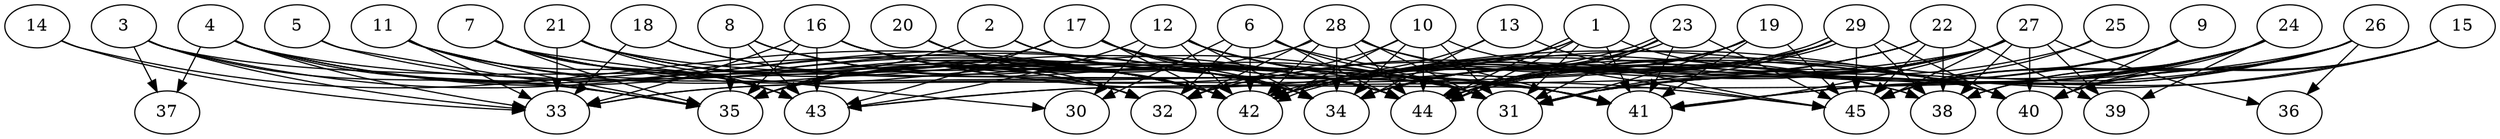 // DAG automatically generated by daggen at Thu Oct  3 14:07:24 2019
// ./daggen --dot -n 45 --ccr 0.3 --fat 0.9 --regular 0.9 --density 0.9 --mindata 5242880 --maxdata 52428800 
digraph G {
  1 [size="164321280", alpha="0.06", expect_size="49296384"] 
  1 -> 31 [size ="49296384"]
  1 -> 33 [size ="49296384"]
  1 -> 35 [size ="49296384"]
  1 -> 40 [size ="49296384"]
  1 -> 41 [size ="49296384"]
  1 -> 44 [size ="49296384"]
  1 -> 44 [size ="49296384"]
  2 [size="170250240", alpha="0.09", expect_size="51075072"] 
  2 -> 31 [size ="51075072"]
  2 -> 34 [size ="51075072"]
  2 -> 35 [size ="51075072"]
  2 -> 44 [size ="51075072"]
  3 [size="45909333", alpha="0.12", expect_size="13772800"] 
  3 -> 31 [size ="13772800"]
  3 -> 33 [size ="13772800"]
  3 -> 34 [size ="13772800"]
  3 -> 35 [size ="13772800"]
  3 -> 37 [size ="13772800"]
  4 [size="47151787", alpha="0.18", expect_size="14145536"] 
  4 -> 32 [size ="14145536"]
  4 -> 33 [size ="14145536"]
  4 -> 34 [size ="14145536"]
  4 -> 35 [size ="14145536"]
  4 -> 37 [size ="14145536"]
  4 -> 41 [size ="14145536"]
  4 -> 42 [size ="14145536"]
  5 [size="60555947", alpha="0.00", expect_size="18166784"] 
  5 -> 35 [size ="18166784"]
  5 -> 42 [size ="18166784"]
  6 [size="99095893", alpha="0.13", expect_size="29728768"] 
  6 -> 30 [size ="29728768"]
  6 -> 31 [size ="29728768"]
  6 -> 32 [size ="29728768"]
  6 -> 40 [size ="29728768"]
  6 -> 42 [size ="29728768"]
  6 -> 44 [size ="29728768"]
  7 [size="134546773", alpha="0.12", expect_size="40364032"] 
  7 -> 30 [size ="40364032"]
  7 -> 31 [size ="40364032"]
  7 -> 32 [size ="40364032"]
  7 -> 35 [size ="40364032"]
  7 -> 42 [size ="40364032"]
  7 -> 43 [size ="40364032"]
  8 [size="107902293", alpha="0.04", expect_size="32370688"] 
  8 -> 31 [size ="32370688"]
  8 -> 35 [size ="32370688"]
  8 -> 42 [size ="32370688"]
  8 -> 43 [size ="32370688"]
  8 -> 44 [size ="32370688"]
  9 [size="153702400", alpha="0.20", expect_size="46110720"] 
  9 -> 31 [size ="46110720"]
  9 -> 40 [size ="46110720"]
  9 -> 42 [size ="46110720"]
  9 -> 45 [size ="46110720"]
  10 [size="94634667", alpha="0.09", expect_size="28390400"] 
  10 -> 31 [size ="28390400"]
  10 -> 32 [size ="28390400"]
  10 -> 34 [size ="28390400"]
  10 -> 42 [size ="28390400"]
  10 -> 44 [size ="28390400"]
  10 -> 45 [size ="28390400"]
  11 [size="27405653", alpha="0.09", expect_size="8221696"] 
  11 -> 33 [size ="8221696"]
  11 -> 35 [size ="8221696"]
  11 -> 42 [size ="8221696"]
  11 -> 43 [size ="8221696"]
  11 -> 44 [size ="8221696"]
  12 [size="71591253", alpha="0.04", expect_size="21477376"] 
  12 -> 30 [size ="21477376"]
  12 -> 31 [size ="21477376"]
  12 -> 34 [size ="21477376"]
  12 -> 41 [size ="21477376"]
  12 -> 42 [size ="21477376"]
  12 -> 43 [size ="21477376"]
  12 -> 45 [size ="21477376"]
  13 [size="142455467", alpha="0.09", expect_size="42736640"] 
  13 -> 34 [size ="42736640"]
  13 -> 42 [size ="42736640"]
  13 -> 45 [size ="42736640"]
  14 [size="82329600", alpha="0.14", expect_size="24698880"] 
  14 -> 33 [size ="24698880"]
  14 -> 42 [size ="24698880"]
  15 [size="70024533", alpha="0.17", expect_size="21007360"] 
  15 -> 38 [size ="21007360"]
  15 -> 40 [size ="21007360"]
  15 -> 41 [size ="21007360"]
  15 -> 42 [size ="21007360"]
  16 [size="73031680", alpha="0.06", expect_size="21909504"] 
  16 -> 33 [size ="21909504"]
  16 -> 35 [size ="21909504"]
  16 -> 40 [size ="21909504"]
  16 -> 41 [size ="21909504"]
  16 -> 42 [size ="21909504"]
  16 -> 43 [size ="21909504"]
  16 -> 44 [size ="21909504"]
  17 [size="171557547", alpha="0.09", expect_size="51467264"] 
  17 -> 31 [size ="51467264"]
  17 -> 34 [size ="51467264"]
  17 -> 35 [size ="51467264"]
  17 -> 38 [size ="51467264"]
  17 -> 42 [size ="51467264"]
  17 -> 43 [size ="51467264"]
  17 -> 44 [size ="51467264"]
  18 [size="111861760", alpha="0.17", expect_size="33558528"] 
  18 -> 33 [size ="33558528"]
  18 -> 42 [size ="33558528"]
  18 -> 44 [size ="33558528"]
  19 [size="140369920", alpha="0.00", expect_size="42110976"] 
  19 -> 31 [size ="42110976"]
  19 -> 34 [size ="42110976"]
  19 -> 41 [size ="42110976"]
  19 -> 42 [size ="42110976"]
  19 -> 44 [size ="42110976"]
  19 -> 45 [size ="42110976"]
  20 [size="136758613", alpha="0.01", expect_size="41027584"] 
  20 -> 32 [size ="41027584"]
  20 -> 34 [size ="41027584"]
  20 -> 42 [size ="41027584"]
  20 -> 44 [size ="41027584"]
  21 [size="48950613", alpha="0.20", expect_size="14685184"] 
  21 -> 32 [size ="14685184"]
  21 -> 33 [size ="14685184"]
  21 -> 34 [size ="14685184"]
  21 -> 41 [size ="14685184"]
  21 -> 42 [size ="14685184"]
  21 -> 43 [size ="14685184"]
  22 [size="117981867", alpha="0.18", expect_size="35394560"] 
  22 -> 32 [size ="35394560"]
  22 -> 34 [size ="35394560"]
  22 -> 38 [size ="35394560"]
  22 -> 39 [size ="35394560"]
  22 -> 42 [size ="35394560"]
  22 -> 45 [size ="35394560"]
  23 [size="148910080", alpha="0.01", expect_size="44673024"] 
  23 -> 31 [size ="44673024"]
  23 -> 34 [size ="44673024"]
  23 -> 41 [size ="44673024"]
  23 -> 42 [size ="44673024"]
  23 -> 42 [size ="44673024"]
  23 -> 44 [size ="44673024"]
  23 -> 45 [size ="44673024"]
  24 [size="63412907", alpha="0.06", expect_size="19023872"] 
  24 -> 31 [size ="19023872"]
  24 -> 39 [size ="19023872"]
  24 -> 40 [size ="19023872"]
  24 -> 41 [size ="19023872"]
  24 -> 42 [size ="19023872"]
  24 -> 44 [size ="19023872"]
  24 -> 45 [size ="19023872"]
  25 [size="173690880", alpha="0.18", expect_size="52107264"] 
  25 -> 44 [size ="52107264"]
  25 -> 45 [size ="52107264"]
  26 [size="151719253", alpha="0.20", expect_size="45515776"] 
  26 -> 31 [size ="45515776"]
  26 -> 36 [size ="45515776"]
  26 -> 38 [size ="45515776"]
  26 -> 40 [size ="45515776"]
  26 -> 41 [size ="45515776"]
  26 -> 43 [size ="45515776"]
  26 -> 44 [size ="45515776"]
  26 -> 45 [size ="45515776"]
  27 [size="43615573", alpha="0.16", expect_size="13084672"] 
  27 -> 31 [size ="13084672"]
  27 -> 32 [size ="13084672"]
  27 -> 34 [size ="13084672"]
  27 -> 36 [size ="13084672"]
  27 -> 38 [size ="13084672"]
  27 -> 39 [size ="13084672"]
  27 -> 40 [size ="13084672"]
  27 -> 41 [size ="13084672"]
  27 -> 42 [size ="13084672"]
  27 -> 43 [size ="13084672"]
  27 -> 44 [size ="13084672"]
  27 -> 45 [size ="13084672"]
  28 [size="114152107", alpha="0.04", expect_size="34245632"] 
  28 -> 31 [size ="34245632"]
  28 -> 32 [size ="34245632"]
  28 -> 34 [size ="34245632"]
  28 -> 35 [size ="34245632"]
  28 -> 38 [size ="34245632"]
  28 -> 41 [size ="34245632"]
  28 -> 42 [size ="34245632"]
  28 -> 44 [size ="34245632"]
  29 [size="87770453", alpha="0.10", expect_size="26331136"] 
  29 -> 31 [size ="26331136"]
  29 -> 33 [size ="26331136"]
  29 -> 34 [size ="26331136"]
  29 -> 38 [size ="26331136"]
  29 -> 40 [size ="26331136"]
  29 -> 42 [size ="26331136"]
  29 -> 44 [size ="26331136"]
  29 -> 44 [size ="26331136"]
  29 -> 45 [size ="26331136"]
  30 [size="91699200", alpha="0.05", expect_size="27509760"] 
  31 [size="98720427", alpha="0.02", expect_size="29616128"] 
  32 [size="98399573", alpha="0.05", expect_size="29519872"] 
  33 [size="86220800", alpha="0.04", expect_size="25866240"] 
  34 [size="90624000", alpha="0.12", expect_size="27187200"] 
  35 [size="141277867", alpha="0.06", expect_size="42383360"] 
  36 [size="123985920", alpha="0.07", expect_size="37195776"] 
  37 [size="120367787", alpha="0.08", expect_size="36110336"] 
  38 [size="90210987", alpha="0.01", expect_size="27063296"] 
  39 [size="123934720", alpha="0.10", expect_size="37180416"] 
  40 [size="43202560", alpha="0.13", expect_size="12960768"] 
  41 [size="82459307", alpha="0.01", expect_size="24737792"] 
  42 [size="94344533", alpha="0.01", expect_size="28303360"] 
  43 [size="132980053", alpha="0.19", expect_size="39894016"] 
  44 [size="166055253", alpha="0.02", expect_size="49816576"] 
  45 [size="101140480", alpha="0.04", expect_size="30342144"] 
}
